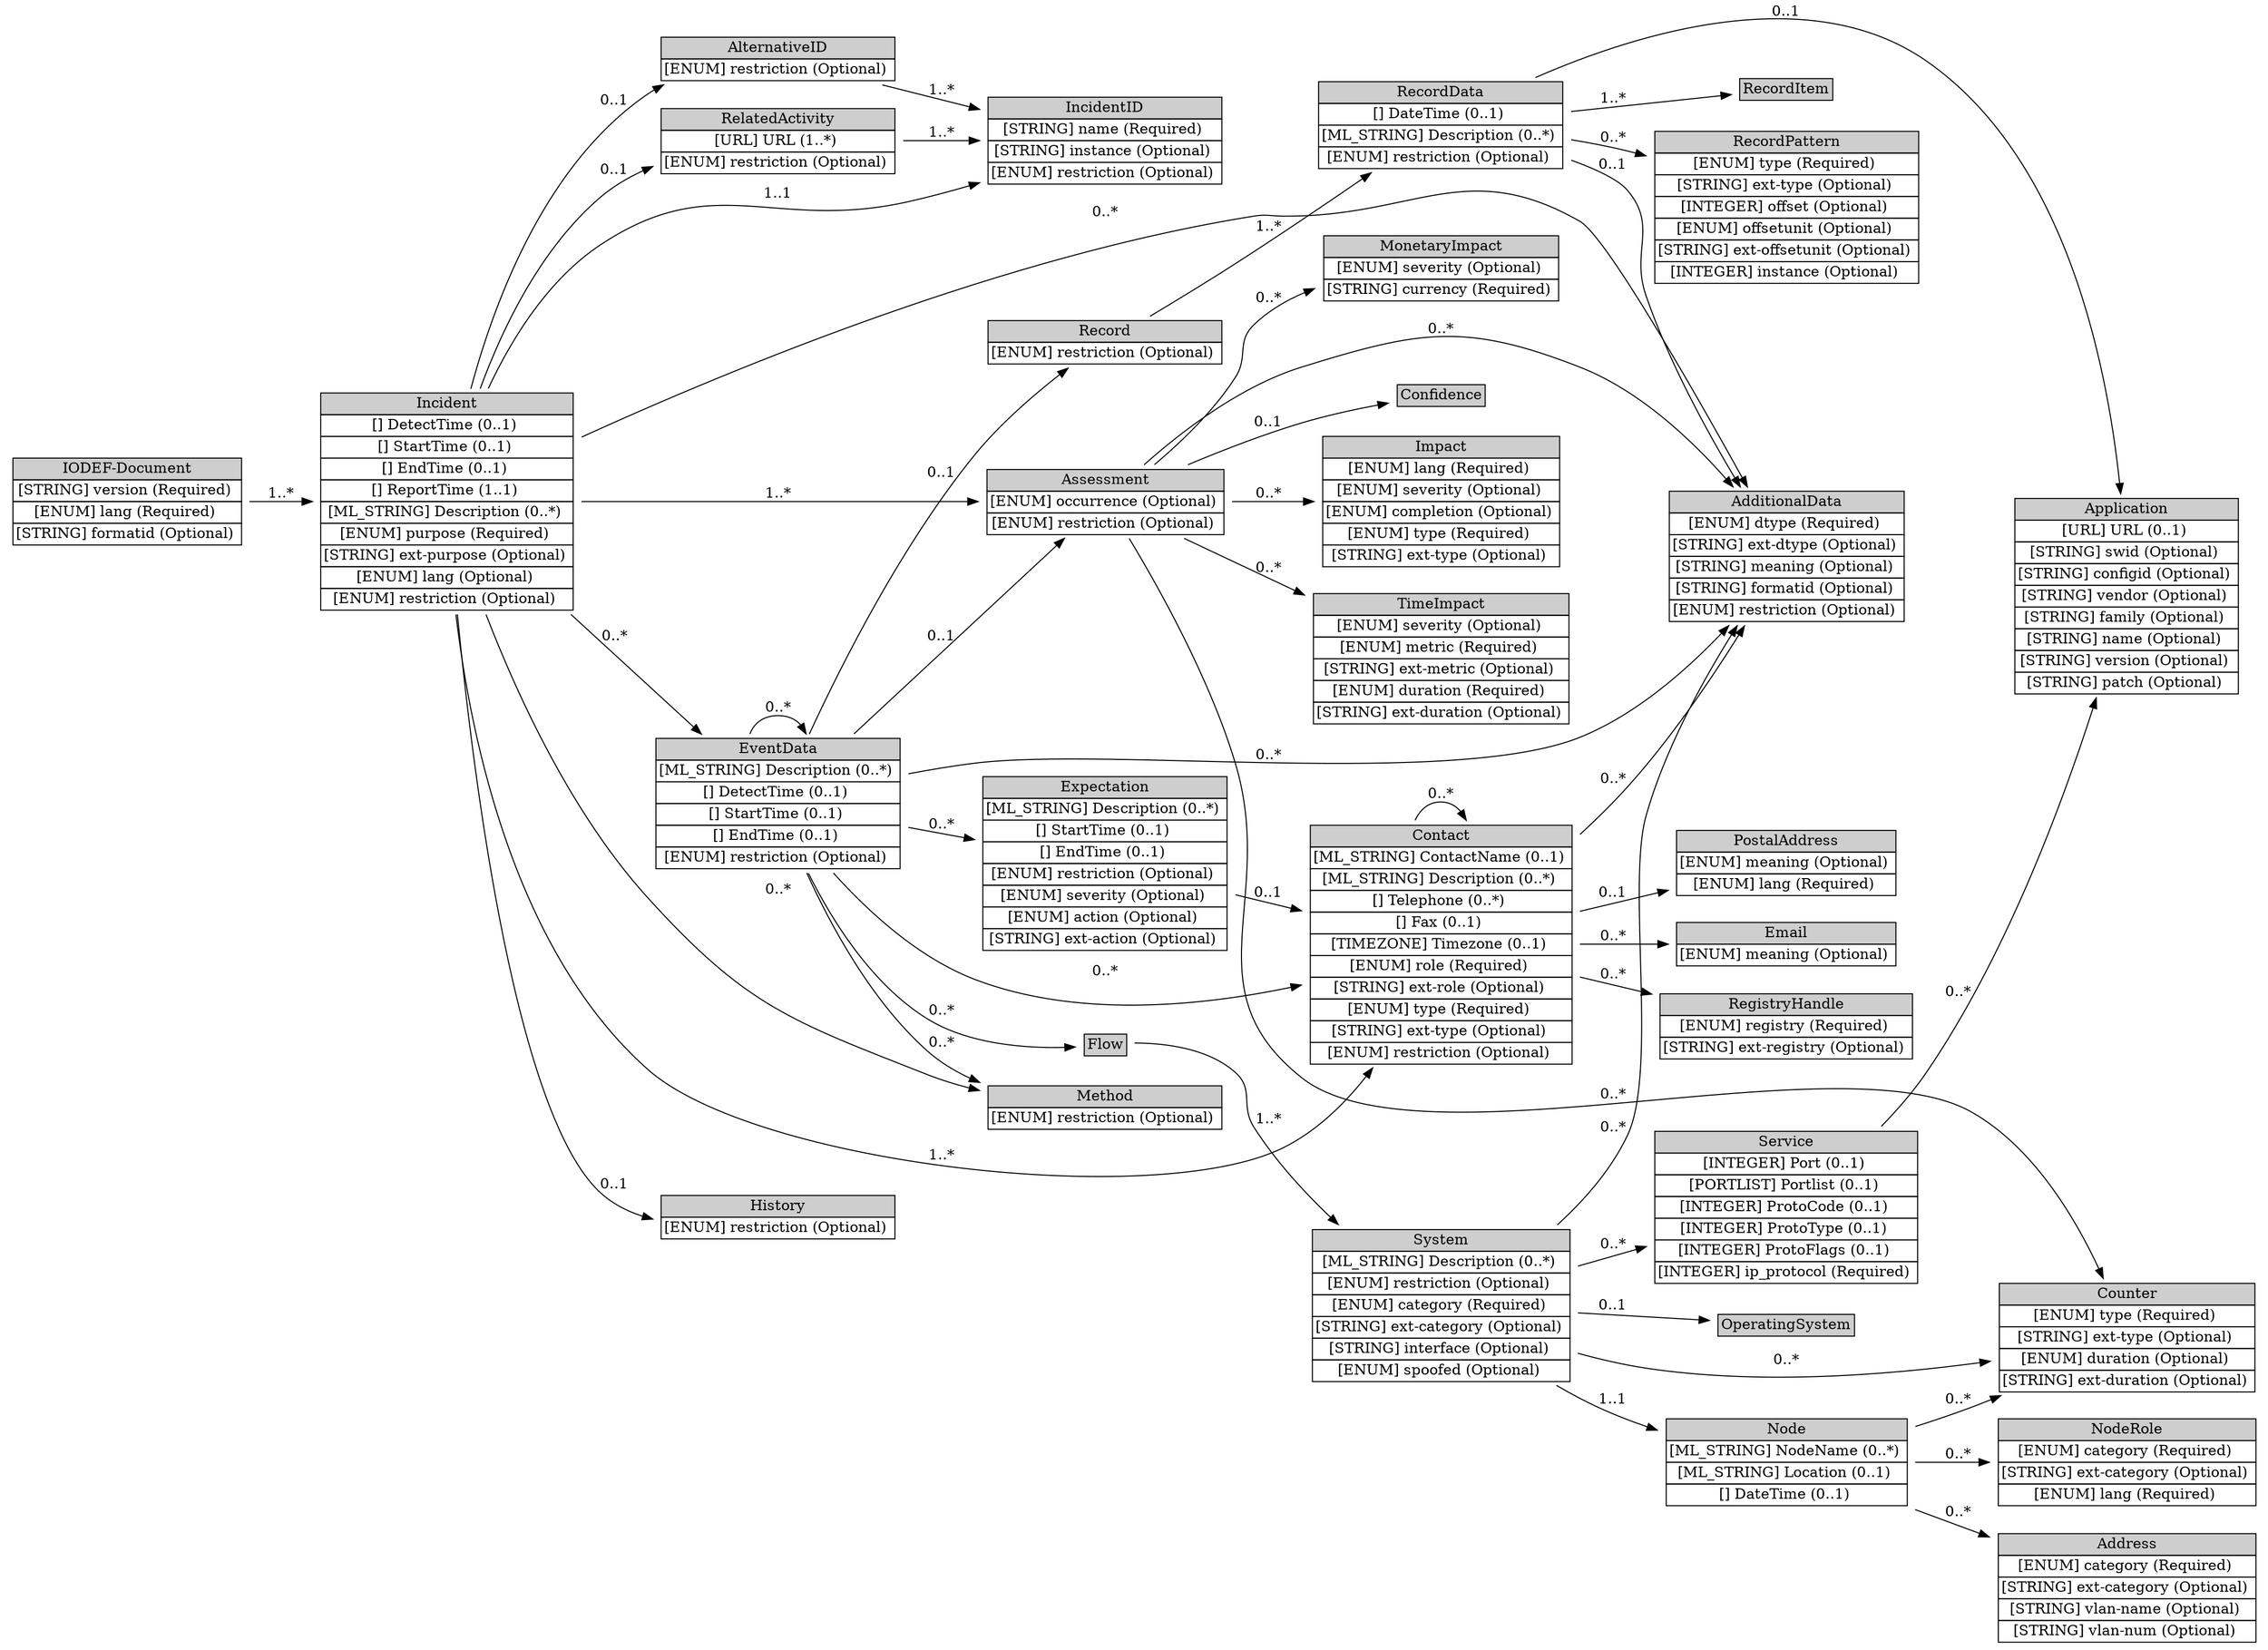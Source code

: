 digraph "IODEF-Document" {
	graph [rankdir=LR];
	node [label="\N"];
	graph [bb="0,0,2136,1552"];
	"IODEF-Document" [label=<<table BORDER="0" CELLBORDER="1" CELLSPACING="0"> <tr > <td BGCOLOR="#CECECE" HREF="#" TITLE="The IODEF-Document class is the top level class in the IODEF data model. All IODEF documents are an instance of this class. ">IODEF-Document</td> </tr>" %<tr><td HREF="#" TITLE="The IODEF specification version number to which this IODEF document conforms.  The value of this attribute MUST be &quot;1.00&quot;">[STRING] version (Required) </td></tr>%<tr><td HREF="#" TITLE="A valid language code per RFC 4646 [7] constrained by the definition of &quot;xs:language&quot;.  The interpretation of this code is described in Section 6.">[ENUM] lang (Required) </td></tr>%<tr><td HREF="#" TITLE="A free-form string to convey processing instructions to the recipient of the document.  Its semantics must be negotiated out-of-band.">[STRING] formatid (Optional) </td></tr>%</table>>, shape=plaintext, pos="114,1072", width="3.1667", height="1.2361"];
	Incident [label=<<table BORDER="0" CELLBORDER="1" CELLSPACING="0"> <tr > <td BGCOLOR="#CECECE" HREF="#" TITLE="Every incident is represented by an instance of the Incident class. This class provides a standardized representation for commonly exchanged incident data. ">Incident</td> </tr>" %<tr><td HREF="#" TITLE="The time the incident was first detected.">[] DetectTime (0..1) </td></tr>%<tr><td HREF="#" TITLE="The time the incident started.">[] StartTime (0..1) </td></tr>%<tr><td HREF="#" TITLE="The time the incident ended.">[] EndTime (0..1) </td></tr>%<tr><td HREF="#" TITLE="The time the incident was reported.">[] ReportTime (1..1) </td></tr>%<tr><td HREF="#" TITLE="A free-form textual description of the incident.">[ML_STRING] Description (0..*) </td></tr>%<tr><td HREF="#" TITLE="The purpose attribute represents the reason why the IODEF document was created.  It is closely related to the Expectation class (Section 3.13).  This attribute is defined as an enumerated list:">[ENUM] purpose (Required) </td></tr>%<tr><td HREF="#" TITLE="A means by which to extend the purpose attribute.  See Section 5.1.">[STRING] ext-purpose (Optional) </td></tr>%<tr><td HREF="#" TITLE="A valid language code per RFC 4646 [7] constrained by the definition of &quot;xs:language&quot;.  The interpretation of this code is described in Section 6.">[ENUM] lang (Optional) </td></tr>%<tr><td HREF="#" TITLE="This attribute indicates the disclosure guidelines to which the sender expects the recipient to adhere for the information represented in this class and its children.  This guideline provides no security since there are no specified technical means to ensure that the recipient of the document handles the information as the sender requested.">[ENUM] restriction (Optional) </td></tr>%</table>>, shape=plaintext, pos="417,1072", width="3.5", height="2.9028"];
	IncidentID [label=<<table BORDER="0" CELLBORDER="1" CELLSPACING="0"> <tr > <td BGCOLOR="#CECECE" HREF="#" TITLE="The IncidentID class represents an incident tracking number that is unique in the context of the CSIRT and identifies the activity characterized in an IODEF Document. This identifier would serve as an index into the CSIRT incident handling system. The combination of the name attribute and the string in the element content MUST be a globally unique identifier describing the activity. Documents generated by a given CSIRT MUST NOT reuse the same value unless they are referencing the same incident. ">IncidentID</td> </tr>" %<tr><td HREF="#" TITLE="An identifier describing the CSIRT that created the document.  In order to have a globally unique CSIRT name, the fully qualified domain name associated with the CSIRT MUST be used.">[STRING] name (Required) </td></tr>%<tr><td HREF="#" TITLE="An identifier referencing a subset of the named incident.">[STRING] instance (Optional) </td></tr>%<tr><td HREF="#" TITLE="This attribute has been defined in Section 3.2.">[ENUM] restriction (Optional) </td></tr>%</table>>, shape=plaintext, pos="1038,1411", width="3.1667", height="1.2361"];
	AlternativeID [label=<<table BORDER="0" CELLBORDER="1" CELLSPACING="0"> <tr > <td BGCOLOR="#CECECE" HREF="#" TITLE="The AlternativeID class lists the incident tracking numbers used by CSIRTs, other than the one generating the document, to refer to the identical activity described the IODEF document. A tracking number listed as an AlternativeID references the same incident detected by ">AlternativeID</td> </tr>" %<tr><td HREF="#" TITLE="This attribute has been defined in Section 3.2.">[ENUM] restriction (Optional) </td></tr>%</table>>, shape=plaintext, pos="730,1487", width="3.1667", height="0.68056"];
	RelatedActivity [label=<<table BORDER="0" CELLBORDER="1" CELLSPACING="0"> <tr > <td BGCOLOR="#CECECE" HREF="#" TITLE="The RelatedActivity class lists either incident tracking numbers of incidents or URLs (not both) that refer to activity related to the one described in the IODEF document. These references may be to local incident tracking numbers or to those of other CSIRTs. ">RelatedActivity</td> </tr>" %<tr><td HREF="#" TITLE="A URL to activity related to this incident.">[URL] URL (1..*) </td></tr>%<tr><td HREF="#" TITLE="This attribute has been defined in Section 3.2.">[ENUM] restriction (Optional) </td></tr>%</table>>, shape=plaintext, pos="730,1411", width="3.1667", height="0.95833"];
	Assessment [label=<<table BORDER="0" CELLBORDER="1" CELLSPACING="0"> <tr > <td BGCOLOR="#CECECE" HREF="#" TITLE="The Assessment class describes the technical and non-technical repercussions of the incident on the CSIRT&#39;s constituency. ">Assessment</td> </tr>" %<tr><td HREF="#" TITLE="Specifies whether the assessment is describing actual or potential outcomes.  The default is &quot;actual&quot; and is assumed if not specified.">[ENUM] occurrence (Optional) </td></tr>%<tr><td HREF="#" TITLE="This attribute is defined in Section 3.2.">[ENUM] restriction (Optional) </td></tr>%</table>>, shape=plaintext, pos="1038,1072", width="3.25", height="0.95833"];
	Impact [label=<<table BORDER="0" CELLBORDER="1" CELLSPACING="0"> <tr > <td BGCOLOR="#CECECE" HREF="#" TITLE="The Impact class allows for categorizing and describing the technical impact of the incident on the network of an organization. ">Impact</td> </tr>" %<tr><td HREF="#" TITLE="A valid language code per RFC 4646 [7] constrained by the definition of &quot;xs:language&quot;.  The interpretation of this code is described in Section 6.">[ENUM] lang (Required) </td></tr>%<tr><td HREF="#" TITLE="An estimate of the relative severity of the activity.  The permitted values are shown below.  There is no default value.">[ENUM] severity (Optional) </td></tr>%<tr><td HREF="#" TITLE="An indication whether the described activity was successful.  The permitted values are shown below.  There is no default value.">[ENUM] completion (Optional) </td></tr>%<tr><td HREF="#" TITLE="Classifies the malicious activity into incident categories.  The permitted values are shown below.  The default value is &quot;other&quot;.">[ENUM] type (Required) </td></tr>%<tr><td HREF="#" TITLE="A means by which to extend the type attribute. See Section 5.1.">[STRING] ext-type (Optional) </td></tr>%</table>>, shape=plaintext, pos="1355,1072", width="3.25", height="1.7917"];
	TimeImpact [label=<<table BORDER="0" CELLBORDER="1" CELLSPACING="0"> <tr > <td BGCOLOR="#CECECE" HREF="#" TITLE="The TimeImpact class describes the impact of the incident on an organization as a function of time. It provides a way to convey down time and recovery time. ">TimeImpact</td> </tr>" %<tr><td HREF="#" TITLE="An estimate of the relative severity of the activity.  The permitted values are shown below.  There is no default value.">[ENUM] severity (Optional) </td></tr>%<tr><td HREF="#" TITLE="Defines the metric in which the time is expressed.  The permitted values are shown below.  There is no default value.">[ENUM] metric (Required) </td></tr>%<tr><td HREF="#" TITLE="A means by which to extend the metric attribute.  See Section 5.1.">[STRING] ext-metric (Optional) </td></tr>%<tr><td HREF="#" TITLE="Defines a unit of time, that when combined with the metric attribute, fully describes a metric of impact that will be conveyed in the element content.  The permitted values are shown below.  The default value is &quot;hour&quot;.">[ENUM] duration (Required) </td></tr>%<tr><td HREF="#" TITLE="A means by which to extend the duration attribute.  See Section 5.1.">[STRING] ext-duration (Optional) </td></tr>%</table>>, shape=plaintext, pos="1355,926", width="3.5556", height="1.7917"];
	MonetaryImpact [label=<<table BORDER="0" CELLBORDER="1" CELLSPACING="0"> <tr > <td BGCOLOR="#CECECE" HREF="#" TITLE="The MonetaryImpact class describes the financial impact of the activity on an organization. For example, this impact may consider losses due to the cost of the investigation or recovery, diminished ">MonetaryImpact</td> </tr>" %<tr><td HREF="#" TITLE="An estimate of the relative severity of the activity.  The permitted values are shown below.  There is no default value.">[ENUM] severity (Optional) </td></tr>%<tr><td HREF="#" TITLE="Defines the currency in which the monetary impact is expressed.  The permitted values are defined in ISO 4217:2001, Codes for the representation of currencies and funds [14].  There is no default value.">[STRING] currency (Required) </td></tr>%</table>>, shape=plaintext, pos="1355,1295", width="3.2222", height="0.95833"];
	Counter [label=<<table BORDER="0" CELLBORDER="1" CELLSPACING="0"> <tr > <td BGCOLOR="#CECECE" HREF="#" TITLE="The Counter class summarize multiple occurrences of some event, or conveys counts or rates on various features (e.g., packets, sessions, events). ">Counter</td> </tr>" %<tr><td HREF="#" TITLE="Specifies the units of the element content.">[ENUM] type (Required) </td></tr>%<tr><td HREF="#" TITLE="A means by which to extend the type attribute. See Section 5.1.">[STRING] ext-type (Optional) </td></tr>%<tr><td HREF="#" TITLE="If present, the Counter class represents a rate rather than a count over the entire event.  In that case, this attribute specifies the denominator of the rate (where the type attribute specified the nominator).  The possible values of this attribute are defined in Section 3.10.2">[ENUM] duration (Optional) </td></tr>%<tr><td HREF="#" TITLE="A means by which to extend the duration attribute.  See Section 5.1.">[STRING] ext-duration (Optional) </td></tr>%</table>>, shape=plaintext, pos="2007,286", width="3.5556", height="1.5139"];
	Confidence [label=<<table BORDER="0" CELLBORDER="1" CELLSPACING="0"> <tr > <td BGCOLOR="#CECECE" HREF="#" TITLE="The Confidence class represents a best estimate of the validity and accuracy of the described impact (see Section 3.10) of the incident activity. This estimate can be expressed as a category or a numeric calculation. ">Confidence</td> </tr>" %</table>>, shape=plaintext, pos="1355,1172", width="1.3611", height="0.5"];
	AdditionalData [label=<<table BORDER="0" CELLBORDER="1" CELLSPACING="0"> <tr > <td BGCOLOR="#CECECE" HREF="#" TITLE="The AdditionalData class serves as an extension mechanism for information not otherwise represented in the data model. For relatively simple information, atomic data types (e.g., integers, strings) are provided with a mechanism to annotate their meaning. The class can also be used to extend the data model (and the associated Schema) to support proprietary extensions by encapsulating entire XML documents conforming to another Schema (e.g., IDMEF). A detailed discussion for extending the data model and the schema can be found in Section 5. ">AdditionalData</td> </tr>" %<tr><td HREF="#" TITLE="The data type of the element content.  The permitted values for this attribute are shown below.  The default value is &quot;string&quot;.">[ENUM] dtype (Required) </td></tr>%<tr><td HREF="#" TITLE="A means by which to extend the dtype attribute.  See Section 5.1.">[STRING] ext-dtype (Optional) </td></tr>%<tr><td HREF="#" TITLE="A free-form description of the element content.">[STRING] meaning (Optional) </td></tr>%<tr><td HREF="#" TITLE="An identifier referencing the format and semantics of the element content.">[STRING] formatid (Optional) </td></tr>%<tr><td HREF="#" TITLE="This attribute has been defined in Section 3.2.">[ENUM] restriction (Optional) </td></tr>%</table>>, shape=plaintext, pos="1683,1026", width="3.2778", height="1.7917"];
	Method [label=<<table BORDER="0" CELLBORDER="1" CELLSPACING="0"> <tr > <td BGCOLOR="#CECECE" HREF="#" TITLE="The Method class describes the methodology used by the intruder to perpetrate the events of the incident. This class consists of a list of references describing the attack method and a free form description of the technique. ">Method</td> </tr>" %<tr><td HREF="#" TITLE="This attribute is defined in Section 3.2.">[ENUM] restriction (Optional) </td></tr>%</table>>, shape=plaintext, pos="1038,502", width="3.1667", height="0.68056"];
	Contact [label=<<table BORDER="0" CELLBORDER="1" CELLSPACING="0"> <tr > <td BGCOLOR="#CECECE" HREF="#" TITLE="The Contact class describes contact information for organizations and personnel involved in the incident. This class allows for the naming of the involved party, specifying contact information for them, and identifying their role in the incident. ">Contact</td> </tr>" %<tr><td HREF="#" TITLE="The name of the contact.  The contact may either be an organization or a person.  The type attribute disambiguates the semantics.">[ML_STRING] ContactName (0..1) </td></tr>%<tr><td HREF="#" TITLE="A free-form description of this contact.  In the case of a person, this is often the organizational title of the individual.">[ML_STRING] Description (0..*) </td></tr>%<tr><td HREF="#" TITLE="The telephone number of the contact.">[] Telephone (0..*) </td></tr>%<tr><td HREF="#" TITLE="The facsimile telephone number of the contact.">[] Fax (0..1) </td></tr>%<tr><td HREF="#" TITLE="The timezone in which the contact resides formatted according to Section 2.9.">[TIMEZONE] Timezone (0..1) </td></tr>%<tr><td HREF="#" TITLE="Indicates the role the contact fulfills.  This attribute is defined as an enumerated list:">[ENUM] role (Required) </td></tr>%<tr><td HREF="#" TITLE="A means by which to extend the role attribute. See Section 5.1.">[STRING] ext-role (Optional) </td></tr>%<tr><td HREF="#" TITLE="Indicates the type of contact being described. This attribute is defined as an enumerated list:">[ENUM] type (Required) </td></tr>%<tr><td HREF="#" TITLE="A means by which to extend the type attribute. See Section 5.1.">[STRING] ext-type (Optional) </td></tr>%<tr><td HREF="#" TITLE="This attribute is defined in Section 3.2.">[ENUM] restriction (Optional) </td></tr>%</table>>, shape=plaintext, pos="1355,657", width="3.6111", height="3.1806"];
	RegistryHandle [label=<<table BORDER="0" CELLBORDER="1" CELLSPACING="0"> <tr > <td BGCOLOR="#CECECE" HREF="#" TITLE="The RegistryHandle class represents a handle into an Internet registry or community-specific database. The handle is specified in the element content and the type attribute specifies the database. ">RegistryHandle</td> </tr>" %<tr><td HREF="#" TITLE="The database to which the handle belongs.  The default value is &#39;local&#39;.  The possible values are:">[ENUM] registry (Required) </td></tr>%<tr><td HREF="#" TITLE="A means by which to extend the registry attribute.  See Section 5.1.">[STRING] ext-registry (Optional) </td></tr>%</table>>, shape=plaintext, pos="1683,581", width="3.5", height="0.95833"];
	PostalAddress [label=<<table BORDER="0" CELLBORDER="1" CELLSPACING="0"> <tr > <td BGCOLOR="#CECECE" HREF="#" TITLE="The PostalAddress class specifies a postal address formatted according to the POSTAL data type (Section 2.11). ">PostalAddress</td> </tr>" %<tr><td HREF="#" TITLE="A free-form description of the element content.">[ENUM] meaning (Optional) </td></tr>%<tr><td HREF="#" TITLE="A valid language code per RFC 4646 [7] constrained by the definition of &quot;xs:language&quot;.  The interpretation of this code is described in Section 6.">[ENUM] lang (Required) </td></tr>%</table>>, shape=plaintext, pos="1683,733", width="3.0278", height="0.95833"];
	Email [label=<<table BORDER="0" CELLBORDER="1" CELLSPACING="0"> <tr > <td BGCOLOR="#CECECE" HREF="#" TITLE="The Email class specifies an email address formatted according to EMAIL data type (Section 2.14). ">Email</td> </tr>" %<tr><td HREF="#" TITLE="A free-form description of the element content (e.g., hours of coverage for a given number).">[ENUM] meaning (Optional) </td></tr>%</table>>, shape=plaintext, pos="1683,657", width="3.0278", height="0.68056"];
	EventData [label=<<table BORDER="0" CELLBORDER="1" CELLSPACING="0"> <tr > <td BGCOLOR="#CECECE" HREF="#" TITLE="The EventData class describes a particular event of the incident for a given set of hosts or networks. This description includes the systems from which the activity originated and those targeted, an assessment of the techniques used by the intruder, the impact of the activity on the organization, and any forensic evidence discovered. ">EventData</td> </tr>" %<tr><td HREF="#" TITLE="A free-form textual description of the event.">[ML_STRING] Description (0..*) </td></tr>%<tr><td HREF="#" TITLE="The time the event was detected.">[] DetectTime (0..1) </td></tr>%<tr><td HREF="#" TITLE="The time the event started.">[] StartTime (0..1) </td></tr>%<tr><td HREF="#" TITLE="The time the event ended.">[] EndTime (0..1) </td></tr>%<tr><td HREF="#" TITLE="This attribute is defined in Section 3.2.">[ENUM] restriction (Optional) </td></tr>%</table>>, shape=plaintext, pos="730,791", width="3.3611", height="1.7917"];
	Flow [label=<<table BORDER="0" CELLBORDER="1" CELLSPACING="0"> <tr > <td BGCOLOR="#CECECE" HREF="#" TITLE="The Flow class groups related the source and target hosts. ">Flow</td> </tr>" %</table>>, shape=plaintext, pos="1038,562", width="0.77778", height="0.5"];
	System [label=<<table BORDER="0" CELLBORDER="1" CELLSPACING="0"> <tr > <td BGCOLOR="#CECECE" HREF="#" TITLE="The System class describes a system or network involved in an event. The systems or networks represented by this class are categorized according to the role they played in the incident through the category attribute. The value of this category attribute dictates the semantics of the aggregated classes in the System class. If the category attribute has a value of &quot;source&quot;, then the aggregated classes denote the machine and service from which the activity is originating. With a category attribute value of &quot;target&quot; or &quot;intermediary&quot;, then the machine or service is the one targeted in the activity. A value of &quot;sensor&quot; dictates that this System was part of an instrumentation to monitor the network. ">System</td> </tr>" %<tr><td HREF="#" TITLE="A free-form text description of the System.">[ML_STRING] Description (0..*) </td></tr>%<tr><td HREF="#" TITLE="This attribute is defined in Section 3.2.">[ENUM] restriction (Optional) </td></tr>%<tr><td HREF="#" TITLE="Classifies the role the host or network played in the incident.  The possible values are:">[ENUM] category (Required) </td></tr>%<tr><td HREF="#" TITLE="A means by which to extend the category attribute.  See Section 5.1.">[STRING] ext-category (Optional) </td></tr>%<tr><td HREF="#" TITLE="Specifies the interface on which the event(s) on this System originated.  If the Node class specifies a network rather than a host, this attribute has no meaning.">[STRING] interface (Optional) </td></tr>%<tr><td HREF="#" TITLE="An indication of confidence in whether this System was the true target or attacking host.  The permitted values for this attribute are shown below.  The default value is &quot;unknown&quot;.">[ENUM] spoofed (Optional) </td></tr>%</table>>, shape=plaintext, pos="1355,341", width="3.5833", height="2.0694"];
	"Node" [label=<<table BORDER="0" CELLBORDER="1" CELLSPACING="0"> <tr > <td BGCOLOR="#CECECE" HREF="#" TITLE="The Node class names a system (e.g., PC, router) or network. ">Node</td> </tr>" %<tr><td HREF="#" TITLE="The name of the Node (e.g., fully qualified domain name).  This information MUST be provided if no Address information is given.">[ML_STRING] NodeName (0..*) </td></tr>%<tr><td HREF="#" TITLE="A free-from description of the physical location of the equipment.">[ML_STRING] Location (0..1) </td></tr>%<tr><td HREF="#" TITLE="A timestamp of when the resolution between the name and address was performed.  This information SHOULD be provided if both an Address and NodeName are specified.">[] DateTime (0..1) </td></tr>%</table>>, shape=plaintext, pos="1683,170", width="3.3333", height="1.2361"];
	Address [label=<<table BORDER="0" CELLBORDER="1" CELLSPACING="0"> <tr > <td BGCOLOR="#CECECE" HREF="#" TITLE="The Address class represents a hardware (layer-2), network (layer-3), or application (layer-7) address. ">Address</td> </tr>" %<tr><td HREF="#" TITLE="The type of address represented.  The permitted values for this attribute are shown below.  The default value is &quot;ipv4-addr&quot;.">[ENUM] category (Required) </td></tr>%<tr><td HREF="#" TITLE="A means by which to extend the category attribute.  See Section 5.1.">[STRING] ext-category (Optional) </td></tr>%<tr><td HREF="#" TITLE="The name of the Virtual LAN to which the address belongs.">[STRING] vlan-name (Optional) </td></tr>%<tr><td HREF="#" TITLE="The number of the Virtual LAN to which the address belongs.">[STRING] vlan-num (Optional) </td></tr>%</table>>, shape=plaintext, pos="2007,54", width="3.5833", height="1.5139"];
	NodeRole [label=<<table BORDER="0" CELLBORDER="1" CELLSPACING="0"> <tr > <td BGCOLOR="#CECECE" HREF="#" TITLE="The NodeRole class describes the intended function performed by a particular host. ">NodeRole</td> </tr>" %<tr><td HREF="#" TITLE="Functionality provided by a node.">[ENUM] category (Required) </td></tr>%<tr><td HREF="#" TITLE="A means by which to extend the category attribute.  See Section 5.1.">[STRING] ext-category (Optional) </td></tr>%<tr><td HREF="#" TITLE="A valid language code per RFC 4646 [7] constrained by the definition of &quot;xs:language&quot;.  The interpretation of this code is described in Section 6.">[ENUM] lang (Required) </td></tr>%</table>>, shape=plaintext, pos="2007,170", width="3.5833", height="1.2361"];
	Service [label=<<table BORDER="0" CELLBORDER="1" CELLSPACING="0"> <tr > <td BGCOLOR="#CECECE" HREF="#" TITLE="The Service class describes a network service of a host or network. The service is identified by specific port or list of ports, along with the application listening on that port. ">Service</td> </tr>" %<tr><td HREF="#" TITLE="A port number.">[INTEGER] Port (0..1) </td></tr>%<tr><td HREF="#" TITLE="A list of port numbers formatted according to Section 2.10.">[PORTLIST] Portlist (0..1) </td></tr>%<tr><td HREF="#" TITLE="A layer-4 protocol-specific code field (e.g., ICMP code field).">[INTEGER] ProtoCode (0..1) </td></tr>%<tr><td HREF="#" TITLE="A layer-4 protocol specific type field (e.g., ICMP type field).">[INTEGER] ProtoType (0..1) </td></tr>%<tr><td HREF="#" TITLE="A layer-4 protocol specific flag field (e.g., TCP flag field).">[INTEGER] ProtoFlags (0..1) </td></tr>%<tr><td HREF="#" TITLE="The IANA protocol number.">[INTEGER] ip_protocol (Required) </td></tr>%</table>>, shape=plaintext, pos="1683,413", width="3.5556", height="2.0694"];
	Application [label=<<table BORDER="0" CELLBORDER="1" CELLSPACING="0"> <tr > <td BGCOLOR="#CECECE" HREF="#" TITLE="The Application class describes an application running on a System providing a Service. ">Application</td> </tr>" %<tr><td HREF="#" TITLE="A URL describing the application.">[URL] URL (0..1) </td></tr>%<tr><td HREF="#" TITLE="An identifier that can be used to reference this software.">[STRING] swid (Optional) </td></tr>%<tr><td HREF="#" TITLE="An identifier that can be used to reference a particular configuration of this software.">[STRING] configid (Optional) </td></tr>%<tr><td HREF="#" TITLE="Vendor name of the software.">[STRING] vendor (Optional) </td></tr>%<tr><td HREF="#" TITLE="Family of the software.">[STRING] family (Optional) </td></tr>%<tr><td HREF="#" TITLE="Name of the software.">[STRING] name (Optional) </td></tr>%<tr><td HREF="#" TITLE="Version of the software.">[STRING] version (Optional) </td></tr>%<tr><td HREF="#" TITLE="Patch or service pack level of the software.">[STRING] patch (Optional) </td></tr>%</table>>, shape=plaintext, pos="2007,987", width="3.0833", height="2.625"];
	OperatingSystem [label=<<table BORDER="0" CELLBORDER="1" CELLSPACING="0"> <tr > <td BGCOLOR="#CECECE" HREF="#" TITLE="The OperatingSystem class describes the operating system running on a System. The definition is identical to the Application class (Section 3.17.1). ">OperatingSystem</td> </tr>" %</table>>, shape=plaintext, pos="1683,303", width=2, height="0.5"];
	Expectation [label=<<table BORDER="0" CELLBORDER="1" CELLSPACING="0"> <tr > <td BGCOLOR="#CECECE" HREF="#" TITLE="The Expectation class conveys to the recipient of the IODEF document the actions the sender is requesting. The scope of the requested action is limited to purview of the EventData class in which this class is aggregated. ">Expectation</td> </tr>" %<tr><td HREF="#" TITLE="A free-form description of the desired action(s).">[ML_STRING] Description (0..*) </td></tr>%<tr><td HREF="#" TITLE="The time at which the action should be performed.  A timestamp that is earlier than the ReportTime specified in the Incident class denotes that the expectation should be fulfilled as soon as possible.  The absence of this element leaves the execution of the expectation to the discretion of the recipient.">[] StartTime (0..1) </td></tr>%<tr><td HREF="#" TITLE="The time by which the action should be completed. If the action is not carried out by this time, it should no longer be performed.">[] EndTime (0..1) </td></tr>%<tr><td HREF="#" TITLE="This attribute is defined in Section 3.2.">[ENUM] restriction (Optional) </td></tr>%<tr><td HREF="#" TITLE="Indicates the desired priority of the action. This attribute is an enumerated list with no default value, and the semantics of these relative measures are context dependent.">[ENUM] severity (Optional) </td></tr>%<tr><td HREF="#" TITLE="Classifies the type of action requested.  This attribute is an enumerated list with no default value.">[ENUM] action (Optional) </td></tr>%<tr><td HREF="#" TITLE="A means by which to extend the action attribute.  See Section 5.1.">[STRING] ext-action (Optional) </td></tr>%</table>>, shape=plaintext, pos="1038,735", width="3.3611", height="2.3472"];
	Record [label=<<table BORDER="0" CELLBORDER="1" CELLSPACING="0"> <tr > <td BGCOLOR="#CECECE" HREF="#" TITLE="The Record class is a container class for log and audit data that provides supportive information about the incident. The source of this data will often be the output of monitoring tools. These logs should substantiate the activity described in the document. ">Record</td> </tr>" %<tr><td HREF="#" TITLE="This attribute has been defined in Section 3.2.">[ENUM] restriction (Optional) </td></tr>%</table>>, shape=plaintext, pos="1038,1185", width="3.1667", height="0.68056"];
	RecordData [label=<<table BORDER="0" CELLBORDER="1" CELLSPACING="0"> <tr > <td BGCOLOR="#CECECE" HREF="#" TITLE="The RecordData class groups log or audit data from a given sensor (e.g., IDS, firewall log) and provides a way to annotate the output. ">RecordData</td> </tr>" %<tr><td HREF="#" TITLE="Timestamp of the RecordItem data.">[] DateTime (0..1) </td></tr>%<tr><td HREF="#" TITLE="Free-form textual description of the provided RecordItem data.  At minimum, this description should convey the significance of the provided RecordItem data.">[ML_STRING] Description (0..*) </td></tr>%<tr><td HREF="#" TITLE="This attribute has been defined in Section 3.2.">[ENUM] restriction (Optional) </td></tr>%</table>>, shape=plaintext, pos="1355,1429", width="3.3611", height="1.2361"];
	RecordPattern [label=<<table BORDER="0" CELLBORDER="1" CELLSPACING="0"> <tr > <td BGCOLOR="#CECECE" HREF="#" TITLE="The RecordPattern class describes where in the content of the RecordItem relevant information can be found. It provides a way to reference subsets of information, identified by a pattern, in a large log file, audit trail, or forensic data. ">RecordPattern</td> </tr>" %<tr><td HREF="#" TITLE="Describes the type of pattern being specified in the element content.  The default is &quot;regex&quot;.">[ENUM] type (Required) </td></tr>%<tr><td HREF="#" TITLE="A means by which to extend the type attribute. See Section 5.1.">[STRING] ext-type (Optional) </td></tr>%<tr><td HREF="#" TITLE="Amount of units (determined by the offsetunit attribute) to seek into the RecordItem data before matching the pattern.">[INTEGER] offset (Optional) </td></tr>%<tr><td HREF="#" TITLE="Describes the units of the offset attribute. The default is &quot;line&quot;.">[ENUM] offsetunit (Optional) </td></tr>%<tr><td HREF="#" TITLE="A means by which to extend the offsetunit attribute.  See Section 5.1.">[STRING] ext-offsetunit (Optional) </td></tr>%<tr><td HREF="#" TITLE="Number of types to apply the specified pattern.">[INTEGER] instance (Optional) </td></tr>%</table>>, shape=plaintext, pos="1683,1359", width="3.6667", height="2.0694"];
	RecordItem [label=<<table BORDER="0" CELLBORDER="1" CELLSPACING="0"> <tr > <td BGCOLOR="#CECECE" HREF="#" TITLE="The RecordItem class provides a way to incorporate relevant logs, audit trails, or forensic data to support the conclusions made during the course of analyzing the incident. The class supports both the direct encapsulation of the data, as well as, provides primitives to reference data stored elsewhere. ">RecordItem</td> </tr>" %</table>>, shape=plaintext, pos="1683,1469", width="1.4167", height="0.5"];
	History [label=<<table BORDER="0" CELLBORDER="1" CELLSPACING="0"> <tr > <td BGCOLOR="#CECECE" HREF="#" TITLE="The History class is a log of the significant events or actions performed by the involved parties during the course of handling the incident. ">History</td> </tr>" %<tr><td HREF="#" TITLE="This attribute is defined in Section 3.2.">[ENUM] restriction (Optional) </td></tr>%</table>>, shape=plaintext, pos="730,398", width="3.1667", height="0.68056"];
	Incident -> IncidentID [label="1..1", pos="e,923.27,1370.6 455.66,1176 479.04,1224.5 513.8,1278.3 562,1310 670.74,1381.6 725.15,1321.8 852,1351 872.12,1355.6 893.19,1361.5\
 913.62,1367.6", lp="730,1359.5"];
	AlternativeID -> IncidentID [label="1..*", pos="e,923.42,1439.3 827.45,1463 854.73,1456.2 884.75,1448.8 913.36,1441.8", lp="884,1459.5"];
	Incident -> AlternativeID [label="0..1", pos="e,623.63,1462.9 438.74,1176.4 463.41,1266.2 513.2,1391 608,1454 610.16,1455.4 612.38,1456.8 614.65,1458.1", lp="576,1448.5"];
	RelatedActivity -> IncidentID [label="1..*", pos="e,923.47,1411 844.69,1411 867.11,1411 890.72,1411 913.45,1411", lp="884,1419.5"];
	Incident -> RelatedActivity [label="0..1", pos="e,615.18,1386.8 447.92,1176.3 470.63,1236.4 507.2,1309.1 562,1356 574.87,1367 589.99,1375.8 605.8,1382.9", lp="576,1382.5"];
	Assessment -> Impact [label="0..*", pos="e,1237.8,1072 1155.1,1072 1178.7,1072 1203.7,1072 1227.6,1072", lp="1192,1080.5"];
	Assessment -> TimeImpact [label="0..*", pos="e,1226.2,985.3 1111.9,1038 1143.3,1023.5 1180.9,1006.2 1217.1,989.52", lp="1192,1011.5"];
	Assessment -> MonetaryImpact [label="0..*", pos="e,1238,1277.9 1110.2,1106.1 1129,1118.2 1147.4,1133.5 1160,1152 1182.4,1185 1151.2,1210.4 1178,1240 1191.7,1255.2 1209.6,1266.2 \
1228.6,1274.2", lp="1192,1269.5"];
	Assessment -> Counter [label="0..*", pos="e,1986.7,340.05 1059.6,1038 1087.6,992.16 1135.7,907.24 1160,828 1199.2,700.15 1119.2,617.01 1224,534 1335,446.15 1736.6,570.27 \
1860,501 1919,467.87 1959.3,399.98 1982.5,349.3", lp="1518,518.5"];
	Assessment -> Confidence [label="0..1", pos="e,1305.4,1163.8 1116.2,1106.1 1149,1119.5 1187.9,1134.3 1224,1145 1247,1151.8 1272.7,1157.5 1295.3,1161.9", lp="1192,1146.5"];
	Assessment -> AdditionalData [label="0..*", pos="e,1631.9,1090 1091.3,1106 1112.8,1120 1137.7,1136.5 1160,1152 1189,1172.1 1190.5,1188 1224,1199 1334.7,1235.3 1377,1240.1 1486,1199\
 1540.3,1178.5 1589.4,1135.5 1625,1097.5", lp="1355,1236.5"];
	Incident -> Assessment [label="1..*", pos="e,920.83,1072 543.79,1072 650.84,1072 803.38,1072 910.6,1072", lp="730,1080.5"];
	Incident -> Method [label="0..*", pos="e,923.31,513.78 453.8,967.69 485.62,888.12 537.62,779.22 608,701 701.17,597.45 740.14,579.39 870,529 883.78,523.65 898.59,519.36\
 913.51,515.93", lp="730,709.5"];
	Contact -> RegistryHandle [label="0..*", pos="e,1556.9,610.22 1485.6,626.74 1505.8,622.07 1526.7,617.23 1547,612.52", lp="1518,629.5"];
	Contact -> PostalAddress [label="0..1", pos="e,1574,707.74 1485.6,687.26 1511.4,693.25 1538.5,699.51 1563.9,705.41", lp="1518,705.5"];
	Contact -> Email [label="0..*", pos="e,1574,657 1485.6,657 1511.4,657 1538.5,657 1563.9,657", lp="1518,665.5"];
	Contact -> Contact [label="0..*", pos="e,1379.6,771.05 1330.4,771.05 1335.4,782.04 1343.6,789 1355,789 1363,789 1369.4,785.56 1374.3,779.7", lp="1355,797.5"];
	Contact -> AdditionalData [label="0..*", pos="e,1646.4,961.94 1485.6,757.36 1501.9,771.97 1517.8,787.38 1532,803 1574,849.14 1613.2,907.75 1641.2,953.3", lp="1518,811.5"];
	Incident -> Contact [label="1..*", pos="e,1293.5,542.77 440.99,967.97 475.28,828.32 541.52,591.02 608,533 708.78,445.04 1085.9,405.01 1206,464 1238.2,479.83 1265.4,506.34\
 1287.4,534.72", lp="884,454.5"];
	EventData -> Contact [label="0..*", pos="e,1224.5,619.03 780.69,726.64 814.47,689.18 862.42,645.43 916,625 1011.1,588.72 1126.2,598.88 1214.6,616.96", lp="1038,633.5"];
	EventData -> Assessment [label="0..1", pos="e,1000.3,1037.6 800.28,855.11 859.38,909.04 942.13,984.53 992.79,1030.7", lp="884,947.5"];
	EventData -> Method [label="0..*", pos="e,923.18,522.43 753.25,726.9 775.64,673.41 814.34,598.64 870,552 882.87,541.22 897.99,532.76 913.8,526.13", lp="884,560.5"];
	"Node" -> Address [label="0..*", pos="e,1877.8,100.27 1803.2,126.97 1824.4,119.39 1846.6,111.44 1868.2,103.69", lp="1847,124.5"];
	"Node" -> NodeRole [label="0..*", pos="e,1877.8,170 1803.2,170 1824.2,170 1846.2,170 1867.6,170", lp="1847,178.5"];
	"Node" -> Counter [label="0..*", pos="e,1893,231.92 1803.3,200.55 1822.4,206.19 1841.9,212.41 1860,219 1867.8,221.83 1875.7,224.89 1883.6,228.1", lp="1847,227.5"];
	System -> "Node" [label="1..1", pos="e,1562.9,195.38 1433,266.92 1454.7,249.24 1479.2,231.81 1504,219 1519.3,211.09 1536,204.35 1552.9,198.63", lp="1518,227.5"];
	Service -> Application [label="0..*", pos="e,1979.6,892.71 1772.5,487.29 1788.3,502.98 1803.6,520.2 1816,538 1891.2,645.79 1945.4,787.87 1976.5,883.07", lp="1847,613.5"];
	System -> Service [label="0..*", pos="e,1554.5,384.79 1484.2,369.35 1504,373.72 1524.6,378.24 1544.7,382.64", lp="1518,388.5"];
	System -> OperatingSystem [label="0..1", pos="e,1610.7,311.38 1484.2,326.04 1523.3,321.5 1565.3,316.64 1600.5,312.56", lp="1518,332.5"];
	System -> Counter [label="0..*", pos="e,1878.2,260.91 1484.1,278.36 1505.7,270.35 1528.1,263.41 1550,259 1655.3,237.76 1776.8,246.48 1868.1,259.44", lp="1683,267.5"];
	System -> AdditionalData [label="0..*", pos="e,1638.9,961.92 1481.6,415.35 1501.6,432.71 1519.7,452.98 1532,476 1563.4,534.94 1531.9,711.71 1550,776 1567.9,839.62 1603.7,905.36\
 1633.6,953.45", lp="1518,484.5"];
	Flow -> System [label="1..*", pos="e,1244,415 1066.7,563.15 1093.9,562.68 1134.3,557.72 1160,535 1178,519.07 1164.1,503.63 1178,484 1194.1,461.2 1214.8,440.09 1236.4\
,421.48", lp="1192,492.5"];
	EventData -> Flow [label="0..*", pos="e,1009.2,559.17 756.32,726.54 779.13,679.31 816.89,617.92 870,585 909.05,560.79 962.94,557.55 999.05,558.71", lp="884,593.5"];
	Expectation -> Contact [label="0..1", pos="e,1224.5,689.12 1159.7,705.07 1177.6,700.64 1196.3,696.05 1214.6,691.54", lp="1192,706.5"];
	EventData -> Expectation [label="0..*", pos="e,916.4,757.11 851.73,768.87 869.68,765.6 888.24,762.23 906.37,758.93", lp="884,772.5"];
	RecordData -> Application [label="0..1", pos="e,1985.2,1081 1437.9,1473.1 1536.8,1519.1 1703,1574.3 1816,1496 1884.3,1448.7 1949,1225.6 1982.8,1091", lp="1683,1543.5"];
	RecordData -> RecordPattern [label="0..*", pos="e,1550.4,1402.6 1476.9,1416.8 1495.5,1414.1 1514.3,1410.9 1532,1407 1534.8,1406.4 1537.7,1405.7 1540.6,1405", lp="1518,1419.5"];
	RecordData -> RecordItem [label="1..*", pos="e,1631.8,1462.8 1476.7,1443.8 1526.1,1449.9 1581,1456.6 1621.7,1461.5", lp="1518,1458.5"];
	RecordData -> AdditionalData [label="0..1", pos="e,1642.1,1090.2 1476.6,1396.1 1501.7,1387.2 1523.2,1377.1 1532,1367 1559,1335.9 1536.2,1314.8 1550,1276 1572.2,1213.5 1608,1147.5\
 1636.8,1099", lp="1518,1391.5"];
	Record -> RecordData [label="1..*", pos="e,1289.3,1384.9 1065.8,1209.1 1101.7,1239.8 1166.3,1294.4 1224,1338 1242.2,1351.8 1262.2,1366.1 1281,1379.2", lp="1192,1330.5"];
	EventData -> Record [label="0..1", pos="e,982.14,1160.9 754.7,855.07 784.42,925.59 839.97,1039 916,1115 932.32,1131.3 953.23,1145.1 973.1,1156.1", lp="884,1100.5"];
	EventData -> EventData [label="0..*", pos="e,756.72,855.29 703.28,855.29 707.11,865.79 716.01,873 730,873 739.62,873 746.83,869.59 751.64,864.05", lp="730,881.5"];
	EventData -> AdditionalData [label="0..*", pos="e,1630.8,961.95 851.64,817.96 873,821.9 895.08,825.48 916,828 1041.9,843.19 1368.4,805.71 1486,853 1539.5,874.49 1588.2,917.01 1623.8\
,954.52", lp="1192,836.5"];
	Incident -> EventData [label="0..*", pos="e,658.61,855.09 533.1,967.77 572.41,932.48 615.37,893.91 651.1,861.83", lp="576,947.5"];
	Incident -> History [label="0..1", pos="e,615.18,393.58 425.74,967.87 441.88,802.63 482.23,491.59 562,419 574.24,407.86 589.23,400.6 605.16,396.06", lp="576,427.5"];
	Incident -> AdditionalData [label="0..*", pos="e,1651.7,1090.3 543.64,1132.3 691.78,1199.2 946.34,1303 1178,1343 1190.3,1345.1 1193.6,1343.1 1206,1343 1330.5,1341.9 1377.5,1399.1\
 1486,1338 1533.4,1311.3 1604.6,1182.8 1647.2,1099.2", lp="1038,1347.5"];
	"IODEF-Document" -> Incident [label="1..*", pos="e,290.29,1072 228.12,1072 245.09,1072 262.72,1072 280.1,1072", lp="259,1080.5"];
}
